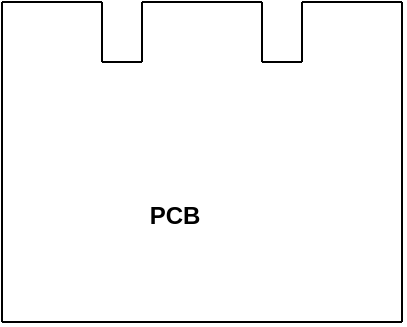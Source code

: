 <mxfile version="12.6.2" type="github">
  <diagram id="vqOPeriuNhsS36IYpZsW" name="Page-1">
    <mxGraphModel dx="867" dy="478" grid="1" gridSize="10" guides="1" tooltips="1" connect="1" arrows="1" fold="1" page="1" pageScale="1" pageWidth="850" pageHeight="1100" math="0" shadow="0">
      <root>
        <mxCell id="0"/>
        <mxCell id="1" parent="0"/>
        <mxCell id="Gr3yjJfZirMm1dBhPdIz-1" value="" style="endArrow=none;html=1;" edge="1" parent="1">
          <mxGeometry width="50" height="50" relative="1" as="geometry">
            <mxPoint x="240" y="280" as="sourcePoint"/>
            <mxPoint x="240" y="120" as="targetPoint"/>
          </mxGeometry>
        </mxCell>
        <mxCell id="Gr3yjJfZirMm1dBhPdIz-2" value="" style="endArrow=none;html=1;" edge="1" parent="1">
          <mxGeometry width="50" height="50" relative="1" as="geometry">
            <mxPoint x="240" y="280" as="sourcePoint"/>
            <mxPoint x="440" y="280" as="targetPoint"/>
          </mxGeometry>
        </mxCell>
        <mxCell id="Gr3yjJfZirMm1dBhPdIz-3" value="" style="endArrow=none;html=1;" edge="1" parent="1">
          <mxGeometry width="50" height="50" relative="1" as="geometry">
            <mxPoint x="440" y="280" as="sourcePoint"/>
            <mxPoint x="440" y="120" as="targetPoint"/>
          </mxGeometry>
        </mxCell>
        <mxCell id="Gr3yjJfZirMm1dBhPdIz-4" value="" style="endArrow=none;html=1;" edge="1" parent="1">
          <mxGeometry width="50" height="50" relative="1" as="geometry">
            <mxPoint x="240" y="120" as="sourcePoint"/>
            <mxPoint x="290" y="120" as="targetPoint"/>
          </mxGeometry>
        </mxCell>
        <mxCell id="Gr3yjJfZirMm1dBhPdIz-5" value="" style="endArrow=none;html=1;" edge="1" parent="1">
          <mxGeometry width="50" height="50" relative="1" as="geometry">
            <mxPoint x="290" y="150" as="sourcePoint"/>
            <mxPoint x="290" y="120" as="targetPoint"/>
          </mxGeometry>
        </mxCell>
        <mxCell id="Gr3yjJfZirMm1dBhPdIz-6" value="" style="endArrow=none;html=1;" edge="1" parent="1">
          <mxGeometry width="50" height="50" relative="1" as="geometry">
            <mxPoint x="310" y="150" as="sourcePoint"/>
            <mxPoint x="310" y="120" as="targetPoint"/>
          </mxGeometry>
        </mxCell>
        <mxCell id="Gr3yjJfZirMm1dBhPdIz-7" value="" style="endArrow=none;html=1;" edge="1" parent="1">
          <mxGeometry width="50" height="50" relative="1" as="geometry">
            <mxPoint x="390" y="120" as="sourcePoint"/>
            <mxPoint x="440" y="120" as="targetPoint"/>
          </mxGeometry>
        </mxCell>
        <mxCell id="Gr3yjJfZirMm1dBhPdIz-8" value="" style="endArrow=none;html=1;" edge="1" parent="1">
          <mxGeometry width="50" height="50" relative="1" as="geometry">
            <mxPoint x="370" y="150" as="sourcePoint"/>
            <mxPoint x="370" y="120" as="targetPoint"/>
          </mxGeometry>
        </mxCell>
        <mxCell id="Gr3yjJfZirMm1dBhPdIz-9" value="" style="endArrow=none;html=1;" edge="1" parent="1">
          <mxGeometry width="50" height="50" relative="1" as="geometry">
            <mxPoint x="390" y="150" as="sourcePoint"/>
            <mxPoint x="390" y="120" as="targetPoint"/>
          </mxGeometry>
        </mxCell>
        <mxCell id="Gr3yjJfZirMm1dBhPdIz-10" value="" style="endArrow=none;html=1;" edge="1" parent="1">
          <mxGeometry width="50" height="50" relative="1" as="geometry">
            <mxPoint x="290" y="150" as="sourcePoint"/>
            <mxPoint x="310" y="150" as="targetPoint"/>
          </mxGeometry>
        </mxCell>
        <mxCell id="Gr3yjJfZirMm1dBhPdIz-11" value="" style="endArrow=none;html=1;" edge="1" parent="1">
          <mxGeometry width="50" height="50" relative="1" as="geometry">
            <mxPoint x="370" y="150" as="sourcePoint"/>
            <mxPoint x="390" y="150" as="targetPoint"/>
          </mxGeometry>
        </mxCell>
        <mxCell id="Gr3yjJfZirMm1dBhPdIz-12" value="" style="endArrow=none;html=1;" edge="1" parent="1">
          <mxGeometry width="50" height="50" relative="1" as="geometry">
            <mxPoint x="310" y="120" as="sourcePoint"/>
            <mxPoint x="370" y="120" as="targetPoint"/>
          </mxGeometry>
        </mxCell>
        <mxCell id="Gr3yjJfZirMm1dBhPdIz-13" value="&lt;b&gt;PCB&lt;/b&gt;" style="text;html=1;align=center;verticalAlign=middle;resizable=0;points=[];autosize=1;" vertex="1" parent="1">
          <mxGeometry x="306" y="217" width="40" height="20" as="geometry"/>
        </mxCell>
      </root>
    </mxGraphModel>
  </diagram>
</mxfile>
